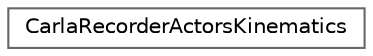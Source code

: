 digraph "类继承关系图"
{
 // INTERACTIVE_SVG=YES
 // LATEX_PDF_SIZE
  bgcolor="transparent";
  edge [fontname=Helvetica,fontsize=10,labelfontname=Helvetica,labelfontsize=10];
  node [fontname=Helvetica,fontsize=10,shape=box,height=0.2,width=0.4];
  rankdir="LR";
  Node0 [id="Node000000",label="CarlaRecorderActorsKinematics",height=0.2,width=0.4,color="grey40", fillcolor="white", style="filled",URL="$dc/ded/classCarlaRecorderActorsKinematics.html",tooltip=" "];
}
